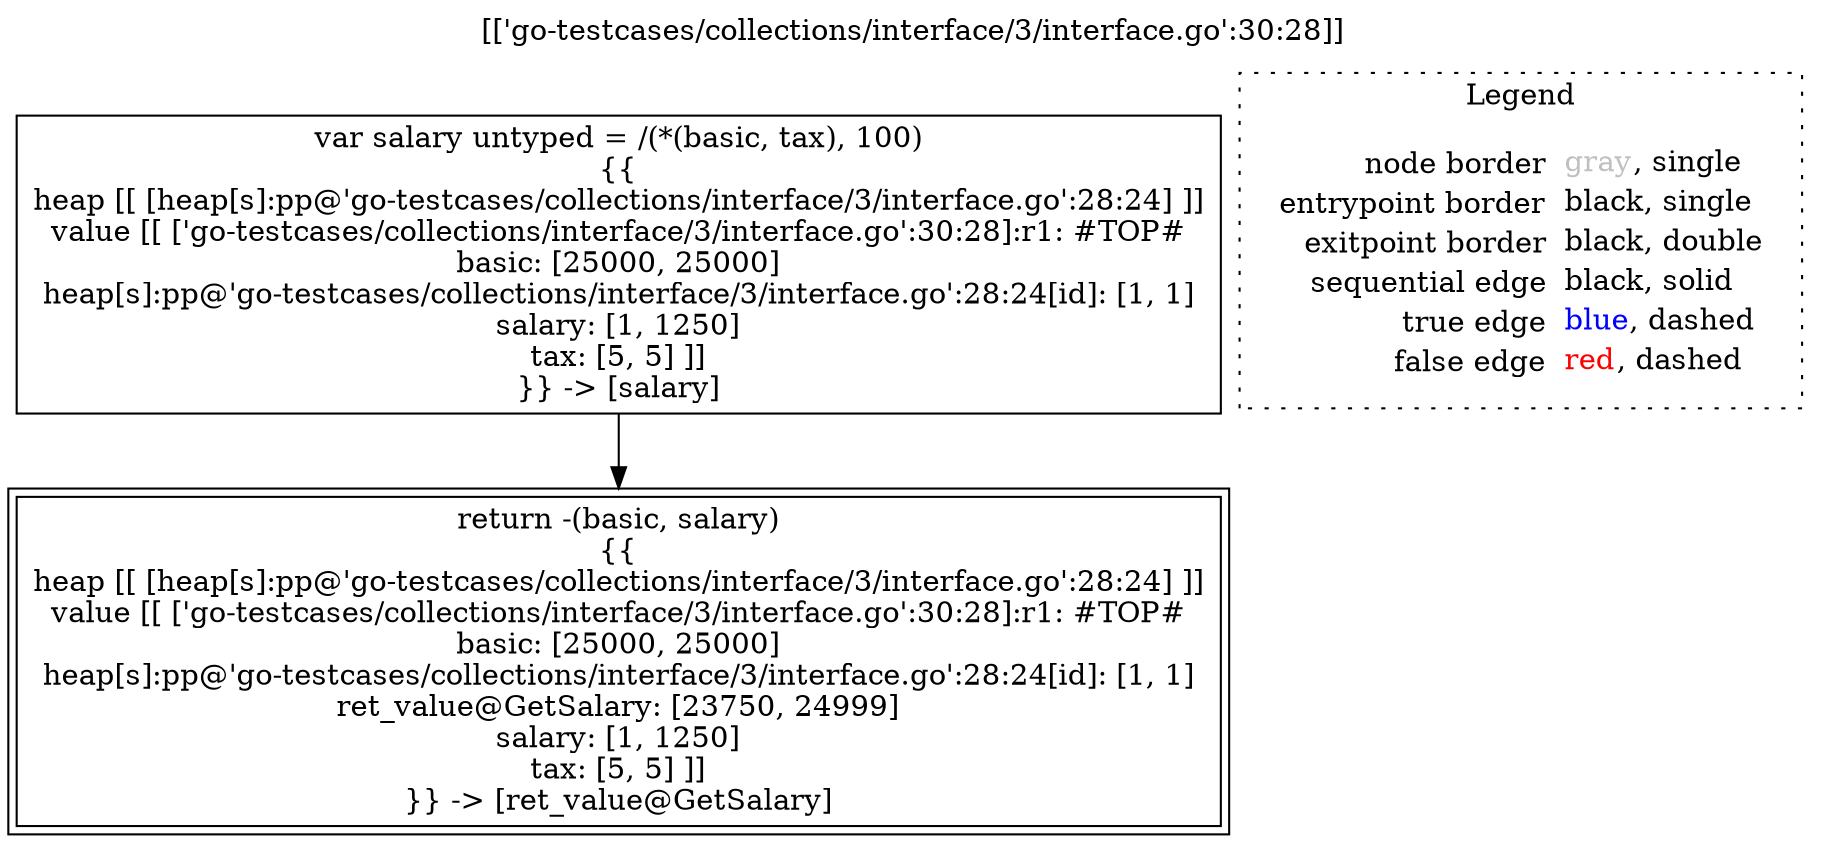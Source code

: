 digraph {
	labelloc="t";
	label="[['go-testcases/collections/interface/3/interface.go':30:28]]";
	"node0" [shape="rect",color="black",label=<var salary untyped = /(*(basic, tax), 100)<BR/>{{<BR/>heap [[ [heap[s]:pp@'go-testcases/collections/interface/3/interface.go':28:24] ]]<BR/>value [[ ['go-testcases/collections/interface/3/interface.go':30:28]:r1: #TOP#<BR/>basic: [25000, 25000]<BR/>heap[s]:pp@'go-testcases/collections/interface/3/interface.go':28:24[id]: [1, 1]<BR/>salary: [1, 1250]<BR/>tax: [5, 5] ]]<BR/>}} -&gt; [salary]>];
	"node1" [shape="rect",color="black",peripheries="2",label=<return -(basic, salary)<BR/>{{<BR/>heap [[ [heap[s]:pp@'go-testcases/collections/interface/3/interface.go':28:24] ]]<BR/>value [[ ['go-testcases/collections/interface/3/interface.go':30:28]:r1: #TOP#<BR/>basic: [25000, 25000]<BR/>heap[s]:pp@'go-testcases/collections/interface/3/interface.go':28:24[id]: [1, 1]<BR/>ret_value@GetSalary: [23750, 24999]<BR/>salary: [1, 1250]<BR/>tax: [5, 5] ]]<BR/>}} -&gt; [ret_value@GetSalary]>];
	"node0" -> "node1" [color="black"];
subgraph cluster_legend {
	label="Legend";
	style=dotted;
	node [shape=plaintext];
	"legend" [label=<<table border="0" cellpadding="2" cellspacing="0" cellborder="0"><tr><td align="right">node border&nbsp;</td><td align="left"><font color="gray">gray</font>, single</td></tr><tr><td align="right">entrypoint border&nbsp;</td><td align="left"><font color="black">black</font>, single</td></tr><tr><td align="right">exitpoint border&nbsp;</td><td align="left"><font color="black">black</font>, double</td></tr><tr><td align="right">sequential edge&nbsp;</td><td align="left"><font color="black">black</font>, solid</td></tr><tr><td align="right">true edge&nbsp;</td><td align="left"><font color="blue">blue</font>, dashed</td></tr><tr><td align="right">false edge&nbsp;</td><td align="left"><font color="red">red</font>, dashed</td></tr></table>>];
}

}
